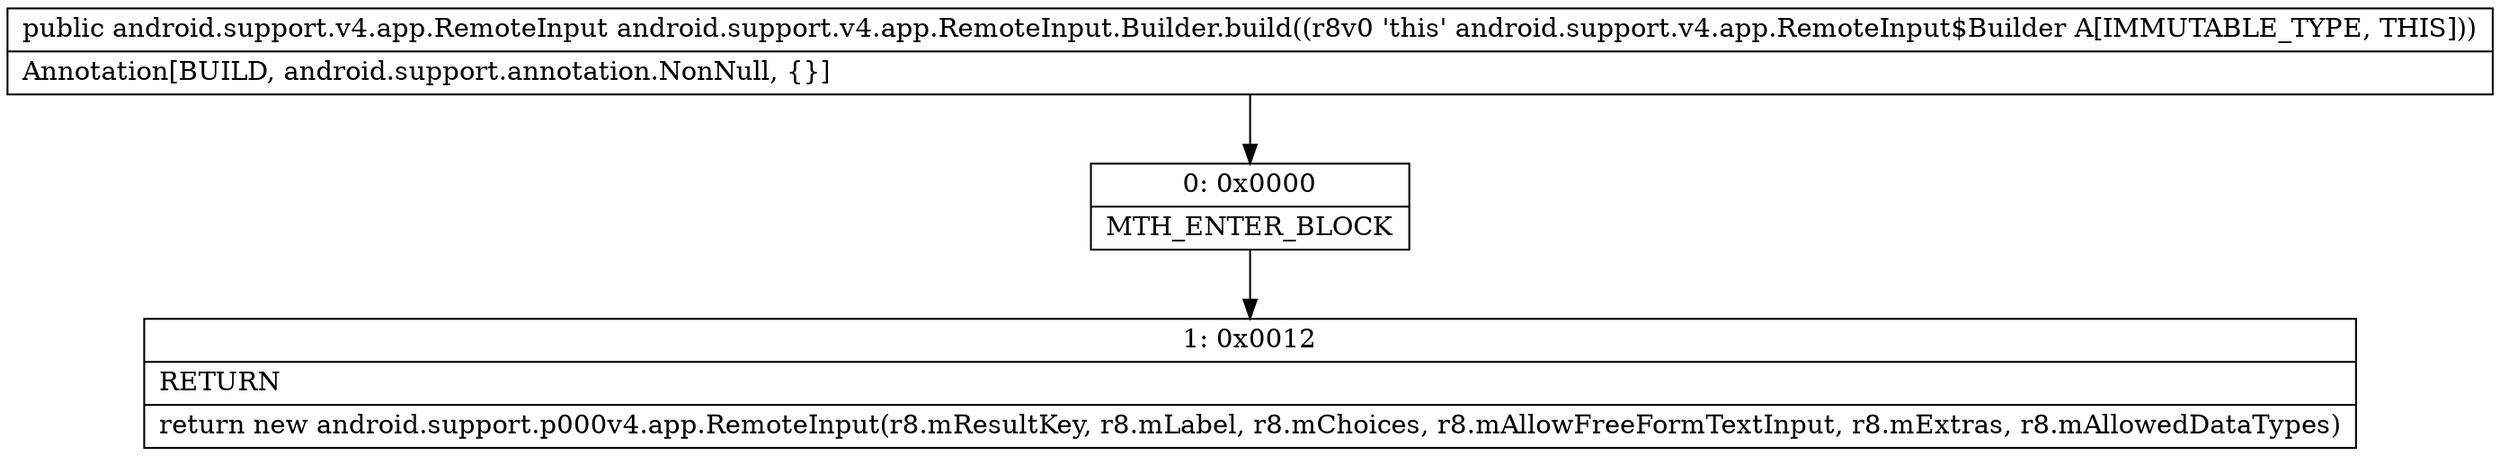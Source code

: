 digraph "CFG forandroid.support.v4.app.RemoteInput.Builder.build()Landroid\/support\/v4\/app\/RemoteInput;" {
Node_0 [shape=record,label="{0\:\ 0x0000|MTH_ENTER_BLOCK\l}"];
Node_1 [shape=record,label="{1\:\ 0x0012|RETURN\l|return new android.support.p000v4.app.RemoteInput(r8.mResultKey, r8.mLabel, r8.mChoices, r8.mAllowFreeFormTextInput, r8.mExtras, r8.mAllowedDataTypes)\l}"];
MethodNode[shape=record,label="{public android.support.v4.app.RemoteInput android.support.v4.app.RemoteInput.Builder.build((r8v0 'this' android.support.v4.app.RemoteInput$Builder A[IMMUTABLE_TYPE, THIS]))  | Annotation[BUILD, android.support.annotation.NonNull, \{\}]\l}"];
MethodNode -> Node_0;
Node_0 -> Node_1;
}

